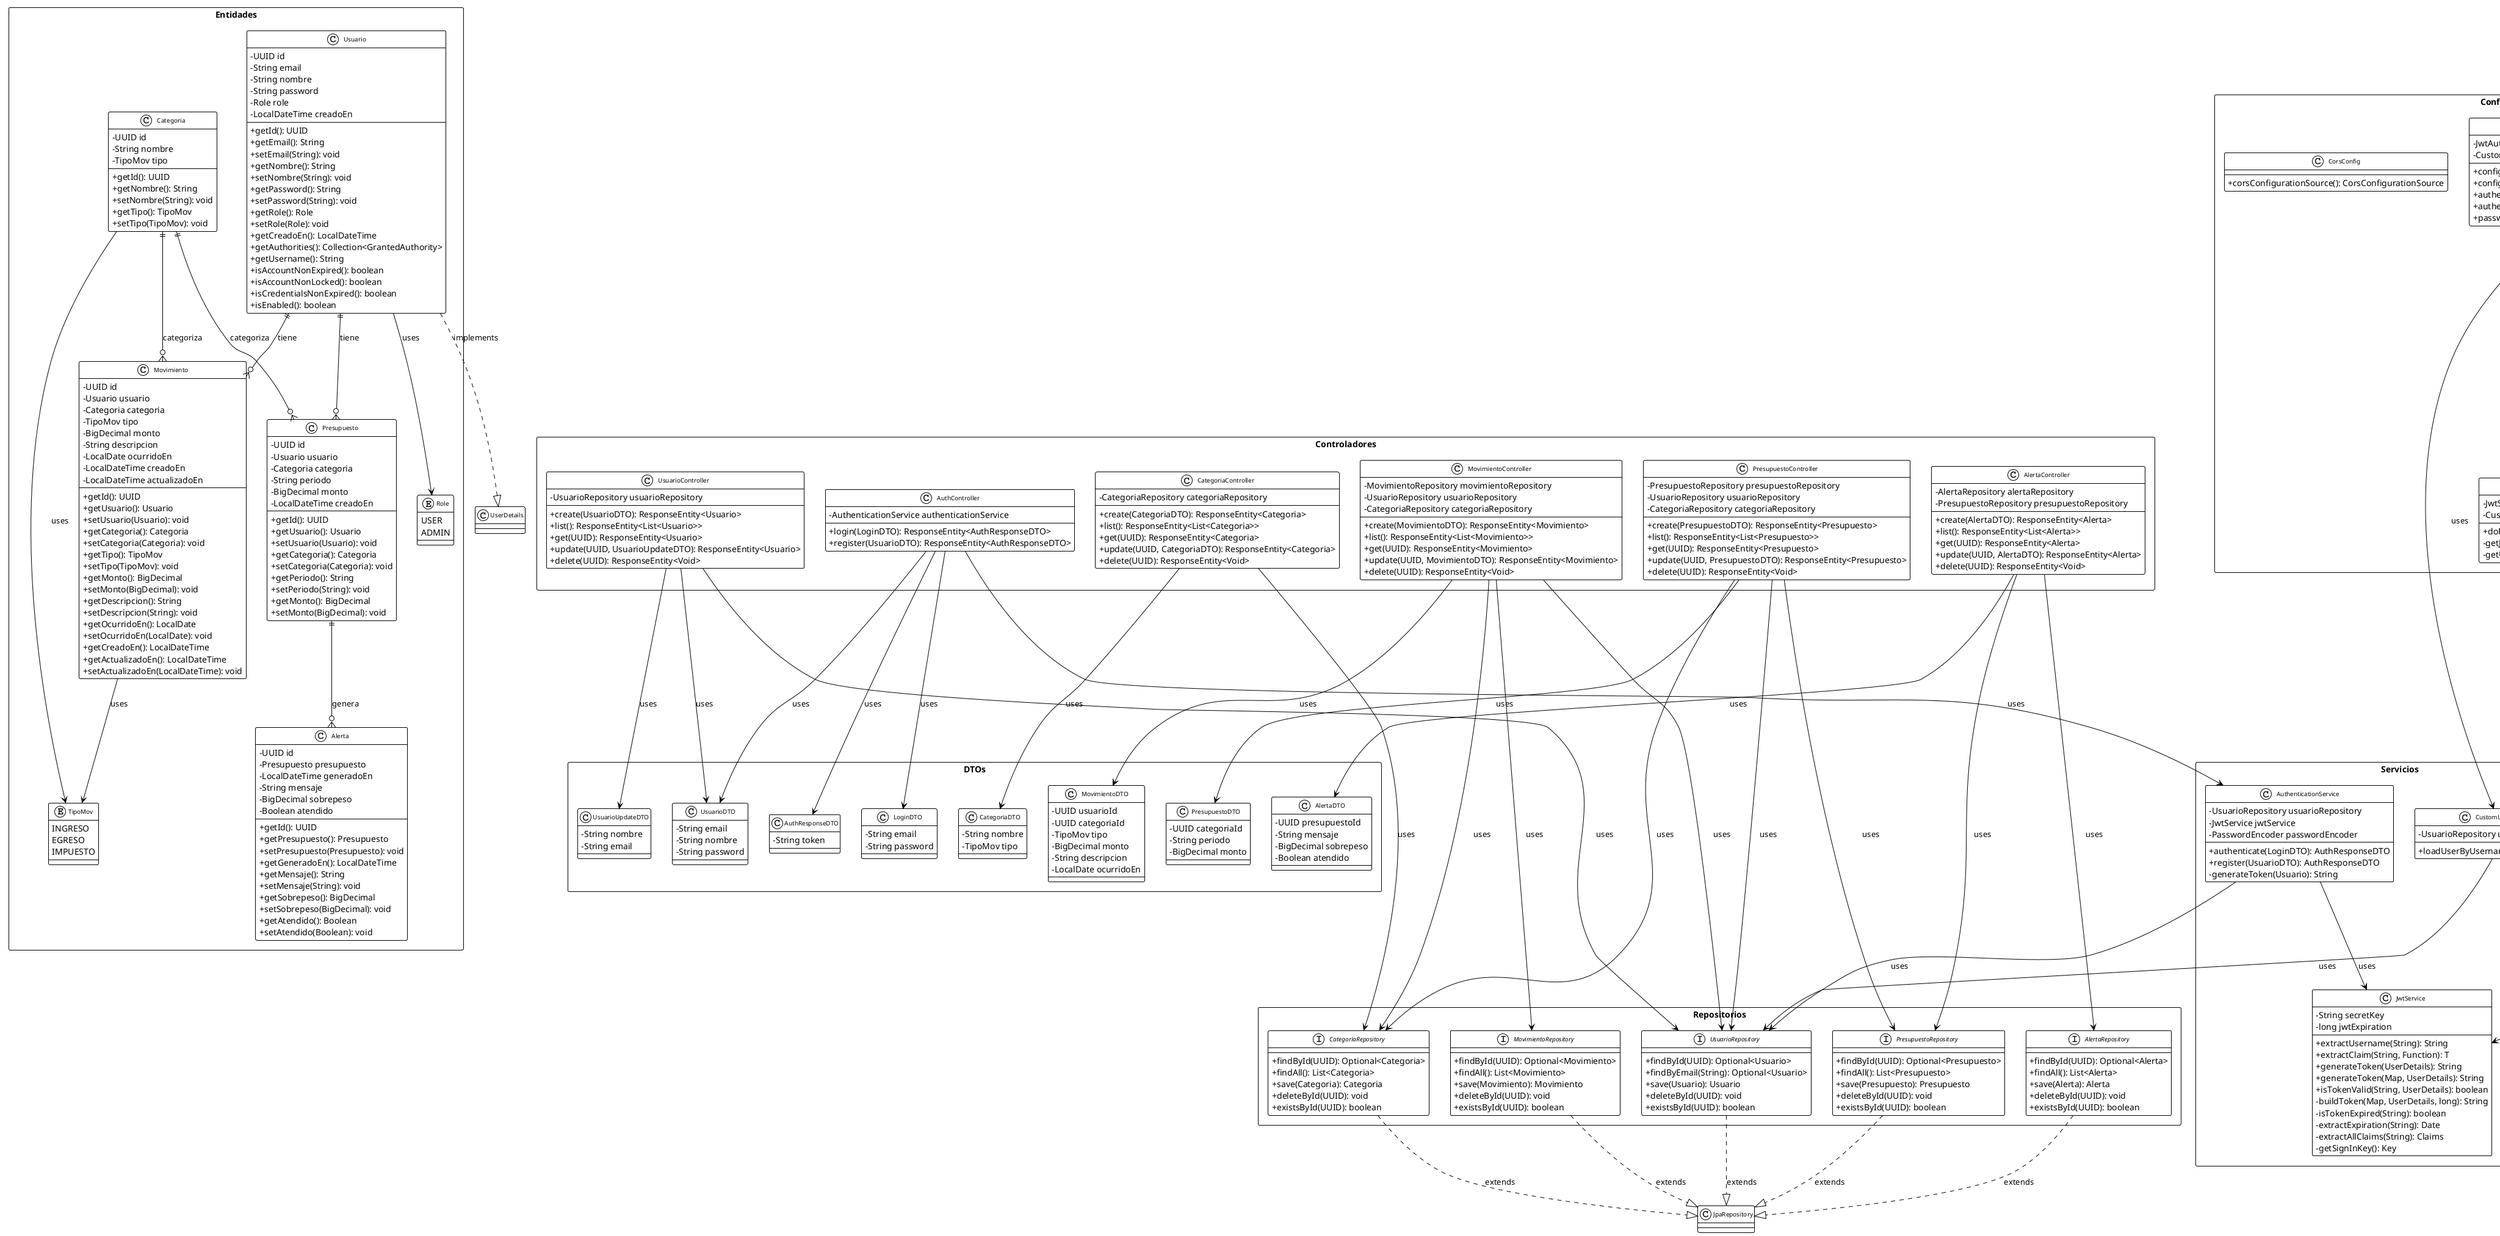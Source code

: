 @startuml Diagrama de Clases - Aplicación de Finanzas

!theme plain
skinparam classAttributeIconSize 0
skinparam classFontSize 10
skinparam classFontName Arial
skinparam packageStyle rectangle

package "Entidades" {
    class Usuario {
        -UUID id
        -String email
        -String nombre
        -String password
        -Role role
        -LocalDateTime creadoEn
        --
        +getId(): UUID
        +getEmail(): String
        +setEmail(String): void
        +getNombre(): String
        +setNombre(String): void
        +getPassword(): String
        +setPassword(String): void
        +getRole(): Role
        +setRole(Role): void
        +getCreadoEn(): LocalDateTime
        +getAuthorities(): Collection<GrantedAuthority>
        +getUsername(): String
        +isAccountNonExpired(): boolean
        +isAccountNonLocked(): boolean
        +isCredentialsNonExpired(): boolean
        +isEnabled(): boolean
    }

    class Movimiento {
        -UUID id
        -Usuario usuario
        -Categoria categoria
        -TipoMov tipo
        -BigDecimal monto
        -String descripcion
        -LocalDate ocurridoEn
        -LocalDateTime creadoEn
        -LocalDateTime actualizadoEn
        --
        +getId(): UUID
        +getUsuario(): Usuario
        +setUsuario(Usuario): void
        +getCategoria(): Categoria
        +setCategoria(Categoria): void
        +getTipo(): TipoMov
        +setTipo(TipoMov): void
        +getMonto(): BigDecimal
        +setMonto(BigDecimal): void
        +getDescripcion(): String
        +setDescripcion(String): void
        +getOcurridoEn(): LocalDate
        +setOcurridoEn(LocalDate): void
        +getCreadoEn(): LocalDateTime
        +getActualizadoEn(): LocalDateTime
        +setActualizadoEn(LocalDateTime): void
    }

    class Categoria {
        -UUID id
        -String nombre
        -TipoMov tipo
        --
        +getId(): UUID
        +getNombre(): String
        +setNombre(String): void
        +getTipo(): TipoMov
        +setTipo(TipoMov): void
    }

    class Presupuesto {
        -UUID id
        -Usuario usuario
        -Categoria categoria
        -String periodo
        -BigDecimal monto
        -LocalDateTime creadoEn
        --
        +getId(): UUID
        +getUsuario(): Usuario
        +setUsuario(Usuario): void
        +getCategoria(): Categoria
        +setCategoria(Categoria): void
        +getPeriodo(): String
        +setPeriodo(String): void
        +getMonto(): BigDecimal
        +setMonto(BigDecimal): void
    }

    class Alerta {
        -UUID id
        -Presupuesto presupuesto
        -LocalDateTime generadoEn
        -String mensaje
        -BigDecimal sobrepeso
        -Boolean atendido
        --
        +getId(): UUID
        +getPresupuesto(): Presupuesto
        +setPresupuesto(Presupuesto): void
        +getGeneradoEn(): LocalDateTime
        +getMensaje(): String
        +setMensaje(String): void
        +getSobrepeso(): BigDecimal
        +setSobrepeso(BigDecimal): void
        +getAtendido(): Boolean
        +setAtendido(Boolean): void
    }

    enum TipoMov {
        INGRESO
        EGRESO
        IMPUESTO
    }

    enum Role {
        USER
        ADMIN
    }
}

package "DTOs" {
    class UsuarioDTO {
        -String email
        -String nombre
        -String password
    }

    class LoginDTO {
        -String email
        -String password
    }

    class AuthResponseDTO {
        -String token
    }

    class MovimientoDTO {
        -UUID usuarioId
        -UUID categoriaId
        -TipoMov tipo
        -BigDecimal monto
        -String descripcion
        -LocalDate ocurridoEn
    }

    class CategoriaDTO {
        -String nombre
        -TipoMov tipo
    }

    class PresupuestoDTO {
        -UUID categoriaId
        -String periodo
        -BigDecimal monto
    }

    class AlertaDTO {
        -UUID presupuestoId
        -String mensaje
        -BigDecimal sobrepeso
        -Boolean atendido
    }

    class UsuarioUpdateDTO {
        -String nombre
        -String email
    }
}

package "Repositorios" {
    interface UsuarioRepository {
        +findById(UUID): Optional<Usuario>
        +findByEmail(String): Optional<Usuario>
        +save(Usuario): Usuario
        +deleteById(UUID): void
        +existsById(UUID): boolean
    }

    interface MovimientoRepository {
        +findById(UUID): Optional<Movimiento>
        +findAll(): List<Movimiento>
        +save(Movimiento): Movimiento
        +deleteById(UUID): void
        +existsById(UUID): boolean
    }

    interface CategoriaRepository {
        +findById(UUID): Optional<Categoria>
        +findAll(): List<Categoria>
        +save(Categoria): Categoria
        +deleteById(UUID): void
        +existsById(UUID): boolean
    }

    interface PresupuestoRepository {
        +findById(UUID): Optional<Presupuesto>
        +findAll(): List<Presupuesto>
        +save(Presupuesto): Presupuesto
        +deleteById(UUID): void
        +existsById(UUID): boolean
    }

    interface AlertaRepository {
        +findById(UUID): Optional<Alerta>
        +findAll(): List<Alerta>
        +save(Alerta): Alerta
        +deleteById(UUID): void
        +existsById(UUID): boolean
    }
}

package "Controladores" {
    class UsuarioController {
        -UsuarioRepository usuarioRepository
        --
        +create(UsuarioDTO): ResponseEntity<Usuario>
        +list(): ResponseEntity<List<Usuario>>
        +get(UUID): ResponseEntity<Usuario>
        +update(UUID, UsuarioUpdateDTO): ResponseEntity<Usuario>
        +delete(UUID): ResponseEntity<Void>
    }

    class AuthController {
        -AuthenticationService authenticationService
        --
        +login(LoginDTO): ResponseEntity<AuthResponseDTO>
        +register(UsuarioDTO): ResponseEntity<AuthResponseDTO>
    }

    class MovimientoController {
        -MovimientoRepository movimientoRepository
        -UsuarioRepository usuarioRepository
        -CategoriaRepository categoriaRepository
        --
        +create(MovimientoDTO): ResponseEntity<Movimiento>
        +list(): ResponseEntity<List<Movimiento>>
        +get(UUID): ResponseEntity<Movimiento>
        +update(UUID, MovimientoDTO): ResponseEntity<Movimiento>
        +delete(UUID): ResponseEntity<Void>
    }

    class CategoriaController {
        -CategoriaRepository categoriaRepository
        --
        +create(CategoriaDTO): ResponseEntity<Categoria>
        +list(): ResponseEntity<List<Categoria>>
        +get(UUID): ResponseEntity<Categoria>
        +update(UUID, CategoriaDTO): ResponseEntity<Categoria>
        +delete(UUID): ResponseEntity<Void>
    }

    class PresupuestoController {
        -PresupuestoRepository presupuestoRepository
        -UsuarioRepository usuarioRepository
        -CategoriaRepository categoriaRepository
        --
        +create(PresupuestoDTO): ResponseEntity<Presupuesto>
        +list(): ResponseEntity<List<Presupuesto>>
        +get(UUID): ResponseEntity<Presupuesto>
        +update(UUID, PresupuestoDTO): ResponseEntity<Presupuesto>
        +delete(UUID): ResponseEntity<Void>
    }

    class AlertaController {
        -AlertaRepository alertaRepository
        -PresupuestoRepository presupuestoRepository
        --
        +create(AlertaDTO): ResponseEntity<Alerta>
        +list(): ResponseEntity<List<Alerta>>
        +get(UUID): ResponseEntity<Alerta>
        +update(UUID, AlertaDTO): ResponseEntity<Alerta>
        +delete(UUID): ResponseEntity<Void>
    }
}

package "Servicios" {
    class JwtService {
        -String secretKey
        -long jwtExpiration
        --
        +extractUsername(String): String
        +extractClaim(String, Function): T
        +generateToken(UserDetails): String
        +generateToken(Map, UserDetails): String
        +isTokenValid(String, UserDetails): boolean
        -buildToken(Map, UserDetails, long): String
        -isTokenExpired(String): boolean
        -extractExpiration(String): Date
        -extractAllClaims(String): Claims
        -getSignInKey(): Key
    }

    class AuthenticationService {
        -UsuarioRepository usuarioRepository
        -JwtService jwtService
        -PasswordEncoder passwordEncoder
        --
        +authenticate(LoginDTO): AuthResponseDTO
        +register(UsuarioDTO): AuthResponseDTO
        -generateToken(Usuario): String
    }

    class CustomUserDetailsService {
        -UsuarioRepository usuarioRepository
        --
        +loadUserByUsername(String): UserDetails
    }
}

package "Configuración" {
    class SecurityConfig {
        -JwtAuthenticationFilter jwtAuthFilter
        -CustomUserDetailsService userDetailsService
        --
        +configure(HttpSecurity): void
        +configure(AuthenticationManagerBuilder): void
        +authenticationProvider(): AuthenticationProvider
        +authenticationManager(AuthenticationConfiguration): AuthenticationManager
        +passwordEncoder(): PasswordEncoder
    }

    class JwtAuthenticationFilter {
        -JwtService jwtService
        -CustomUserDetailsService userDetailsService
        --
        +doFilterInternal(HttpServletRequest, HttpServletResponse, FilterChain): void
        -getJwtFromRequest(HttpServletRequest): String
        -getUsernameFromToken(String): String
    }

    class CorsConfig {
        +corsConfigurationSource(): CorsConfigurationSource
    }
}

package "Excepciones" {
    class GlobalExceptionHandler {
        +handleEntityNotFoundException(EntityNotFoundException): ResponseEntity<Map>
        +handleValidationException(MethodArgumentNotValidException): ResponseEntity<Map>
        +handleGenericException(Exception): ResponseEntity<Map>
    }
}

' Relaciones entre entidades
Usuario ||--o{ Movimiento : "tiene"
Usuario ||--o{ Presupuesto : "tiene"
Categoria ||--o{ Movimiento : "categoriza"
Categoria ||--o{ Presupuesto : "categoriza"
Presupuesto ||--o{ Alerta : "genera"

' Relaciones de implementación
Usuario ..|> UserDetails : implements
UsuarioRepository ..|> JpaRepository : extends
MovimientoRepository ..|> JpaRepository : extends
CategoriaRepository ..|> JpaRepository : extends
PresupuestoRepository ..|> JpaRepository : extends
AlertaRepository ..|> JpaRepository : extends

' Relaciones de composición - Controladores
UsuarioController --> UsuarioRepository : uses
AuthController --> AuthenticationService : uses
MovimientoController --> MovimientoRepository : uses
MovimientoController --> UsuarioRepository : uses
MovimientoController --> CategoriaRepository : uses
CategoriaController --> CategoriaRepository : uses
PresupuestoController --> PresupuestoRepository : uses
PresupuestoController --> UsuarioRepository : uses
PresupuestoController --> CategoriaRepository : uses
AlertaController --> AlertaRepository : uses
AlertaController --> PresupuestoRepository : uses

' Relaciones de servicios
AuthenticationService --> UsuarioRepository : uses
AuthenticationService --> JwtService : uses
CustomUserDetailsService --> UsuarioRepository : uses
SecurityConfig --> JwtAuthenticationFilter : uses
SecurityConfig --> CustomUserDetailsService : uses
JwtAuthenticationFilter --> JwtService : uses
JwtAuthenticationFilter --> CustomUserDetailsService : uses

' Relaciones de enumeraciones
Usuario --> Role : uses
Movimiento --> TipoMov : uses
Categoria --> TipoMov : uses

' Relaciones de DTOs
UsuarioController --> UsuarioDTO : uses
UsuarioController --> UsuarioUpdateDTO : uses
AuthController --> LoginDTO : uses
AuthController --> UsuarioDTO : uses
AuthController --> AuthResponseDTO : uses
MovimientoController --> MovimientoDTO : uses
CategoriaController --> CategoriaDTO : uses
PresupuestoController --> PresupuestoDTO : uses
AlertaController --> AlertaDTO : uses

@enduml

